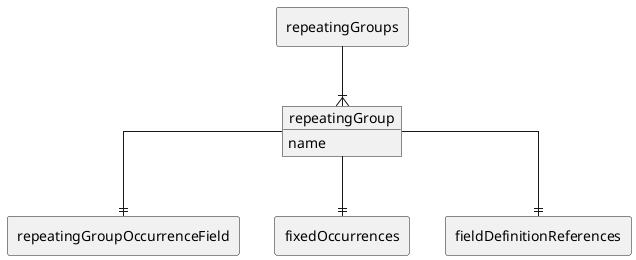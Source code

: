 @startuml
allowmixing
skinparam linetype ortho

rectangle "repeatingGroups" as p1
rectangle "repeatingGroupOccurrenceField" as c1
rectangle "fixedOccurrences" as c2
rectangle "fieldDefinitionReferences" as c3
object "repeatingGroup" as e
e : name
p1 --|{ e
e --|| c1
e --|| c2
e --|| c3
@enduml